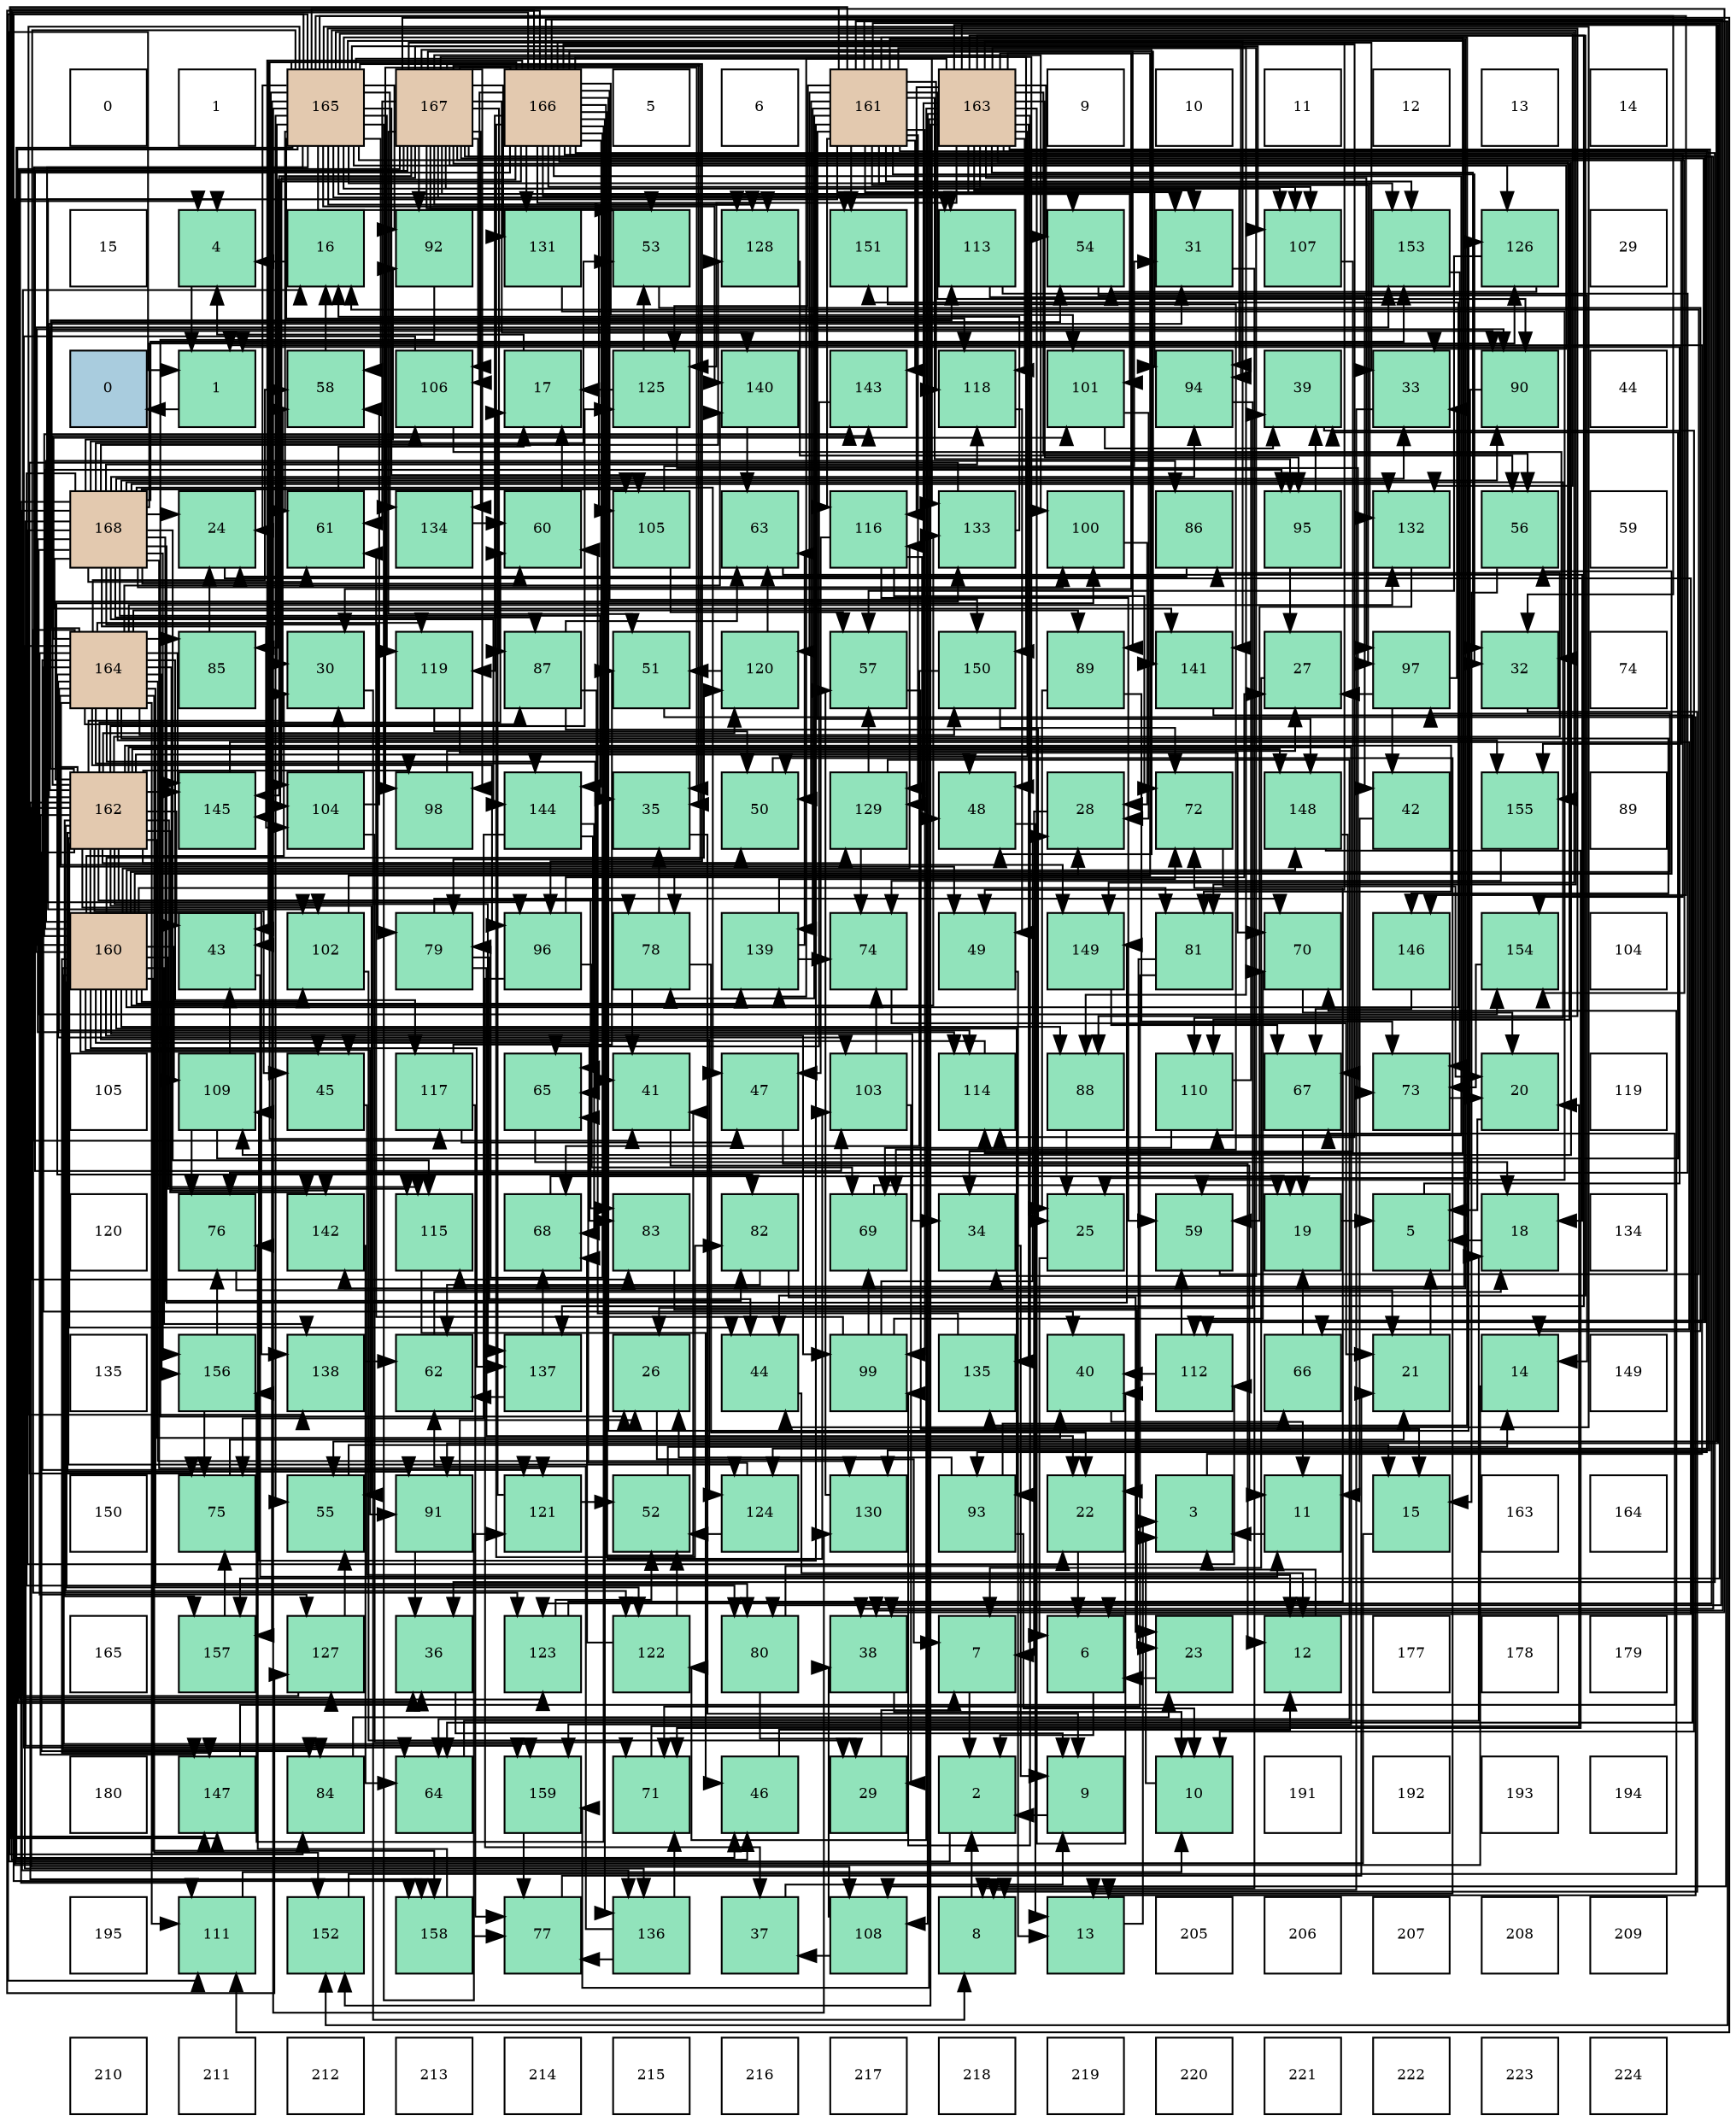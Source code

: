 digraph layout{
 rankdir=TB;
 splines=ortho;
 node [style=filled shape=square fixedsize=true width=0.6];
0[label="0", fontsize=8, fillcolor="#ffffff"];
1[label="1", fontsize=8, fillcolor="#ffffff"];
2[label="165", fontsize=8, fillcolor="#e3c9af"];
3[label="167", fontsize=8, fillcolor="#e3c9af"];
4[label="166", fontsize=8, fillcolor="#e3c9af"];
5[label="5", fontsize=8, fillcolor="#ffffff"];
6[label="6", fontsize=8, fillcolor="#ffffff"];
7[label="161", fontsize=8, fillcolor="#e3c9af"];
8[label="163", fontsize=8, fillcolor="#e3c9af"];
9[label="9", fontsize=8, fillcolor="#ffffff"];
10[label="10", fontsize=8, fillcolor="#ffffff"];
11[label="11", fontsize=8, fillcolor="#ffffff"];
12[label="12", fontsize=8, fillcolor="#ffffff"];
13[label="13", fontsize=8, fillcolor="#ffffff"];
14[label="14", fontsize=8, fillcolor="#ffffff"];
15[label="15", fontsize=8, fillcolor="#ffffff"];
16[label="4", fontsize=8, fillcolor="#91e3bb"];
17[label="16", fontsize=8, fillcolor="#91e3bb"];
18[label="92", fontsize=8, fillcolor="#91e3bb"];
19[label="131", fontsize=8, fillcolor="#91e3bb"];
20[label="53", fontsize=8, fillcolor="#91e3bb"];
21[label="128", fontsize=8, fillcolor="#91e3bb"];
22[label="151", fontsize=8, fillcolor="#91e3bb"];
23[label="113", fontsize=8, fillcolor="#91e3bb"];
24[label="54", fontsize=8, fillcolor="#91e3bb"];
25[label="31", fontsize=8, fillcolor="#91e3bb"];
26[label="107", fontsize=8, fillcolor="#91e3bb"];
27[label="153", fontsize=8, fillcolor="#91e3bb"];
28[label="126", fontsize=8, fillcolor="#91e3bb"];
29[label="29", fontsize=8, fillcolor="#ffffff"];
30[label="0", fontsize=8, fillcolor="#a9ccde"];
31[label="1", fontsize=8, fillcolor="#91e3bb"];
32[label="58", fontsize=8, fillcolor="#91e3bb"];
33[label="106", fontsize=8, fillcolor="#91e3bb"];
34[label="17", fontsize=8, fillcolor="#91e3bb"];
35[label="125", fontsize=8, fillcolor="#91e3bb"];
36[label="140", fontsize=8, fillcolor="#91e3bb"];
37[label="143", fontsize=8, fillcolor="#91e3bb"];
38[label="118", fontsize=8, fillcolor="#91e3bb"];
39[label="101", fontsize=8, fillcolor="#91e3bb"];
40[label="94", fontsize=8, fillcolor="#91e3bb"];
41[label="39", fontsize=8, fillcolor="#91e3bb"];
42[label="33", fontsize=8, fillcolor="#91e3bb"];
43[label="90", fontsize=8, fillcolor="#91e3bb"];
44[label="44", fontsize=8, fillcolor="#ffffff"];
45[label="168", fontsize=8, fillcolor="#e3c9af"];
46[label="24", fontsize=8, fillcolor="#91e3bb"];
47[label="61", fontsize=8, fillcolor="#91e3bb"];
48[label="134", fontsize=8, fillcolor="#91e3bb"];
49[label="60", fontsize=8, fillcolor="#91e3bb"];
50[label="105", fontsize=8, fillcolor="#91e3bb"];
51[label="63", fontsize=8, fillcolor="#91e3bb"];
52[label="116", fontsize=8, fillcolor="#91e3bb"];
53[label="133", fontsize=8, fillcolor="#91e3bb"];
54[label="100", fontsize=8, fillcolor="#91e3bb"];
55[label="86", fontsize=8, fillcolor="#91e3bb"];
56[label="95", fontsize=8, fillcolor="#91e3bb"];
57[label="132", fontsize=8, fillcolor="#91e3bb"];
58[label="56", fontsize=8, fillcolor="#91e3bb"];
59[label="59", fontsize=8, fillcolor="#ffffff"];
60[label="164", fontsize=8, fillcolor="#e3c9af"];
61[label="85", fontsize=8, fillcolor="#91e3bb"];
62[label="30", fontsize=8, fillcolor="#91e3bb"];
63[label="119", fontsize=8, fillcolor="#91e3bb"];
64[label="87", fontsize=8, fillcolor="#91e3bb"];
65[label="51", fontsize=8, fillcolor="#91e3bb"];
66[label="120", fontsize=8, fillcolor="#91e3bb"];
67[label="57", fontsize=8, fillcolor="#91e3bb"];
68[label="150", fontsize=8, fillcolor="#91e3bb"];
69[label="89", fontsize=8, fillcolor="#91e3bb"];
70[label="141", fontsize=8, fillcolor="#91e3bb"];
71[label="27", fontsize=8, fillcolor="#91e3bb"];
72[label="97", fontsize=8, fillcolor="#91e3bb"];
73[label="32", fontsize=8, fillcolor="#91e3bb"];
74[label="74", fontsize=8, fillcolor="#ffffff"];
75[label="162", fontsize=8, fillcolor="#e3c9af"];
76[label="145", fontsize=8, fillcolor="#91e3bb"];
77[label="104", fontsize=8, fillcolor="#91e3bb"];
78[label="98", fontsize=8, fillcolor="#91e3bb"];
79[label="144", fontsize=8, fillcolor="#91e3bb"];
80[label="35", fontsize=8, fillcolor="#91e3bb"];
81[label="50", fontsize=8, fillcolor="#91e3bb"];
82[label="129", fontsize=8, fillcolor="#91e3bb"];
83[label="48", fontsize=8, fillcolor="#91e3bb"];
84[label="28", fontsize=8, fillcolor="#91e3bb"];
85[label="72", fontsize=8, fillcolor="#91e3bb"];
86[label="148", fontsize=8, fillcolor="#91e3bb"];
87[label="42", fontsize=8, fillcolor="#91e3bb"];
88[label="155", fontsize=8, fillcolor="#91e3bb"];
89[label="89", fontsize=8, fillcolor="#ffffff"];
90[label="160", fontsize=8, fillcolor="#e3c9af"];
91[label="43", fontsize=8, fillcolor="#91e3bb"];
92[label="102", fontsize=8, fillcolor="#91e3bb"];
93[label="79", fontsize=8, fillcolor="#91e3bb"];
94[label="96", fontsize=8, fillcolor="#91e3bb"];
95[label="78", fontsize=8, fillcolor="#91e3bb"];
96[label="139", fontsize=8, fillcolor="#91e3bb"];
97[label="74", fontsize=8, fillcolor="#91e3bb"];
98[label="49", fontsize=8, fillcolor="#91e3bb"];
99[label="149", fontsize=8, fillcolor="#91e3bb"];
100[label="81", fontsize=8, fillcolor="#91e3bb"];
101[label="70", fontsize=8, fillcolor="#91e3bb"];
102[label="146", fontsize=8, fillcolor="#91e3bb"];
103[label="154", fontsize=8, fillcolor="#91e3bb"];
104[label="104", fontsize=8, fillcolor="#ffffff"];
105[label="105", fontsize=8, fillcolor="#ffffff"];
106[label="109", fontsize=8, fillcolor="#91e3bb"];
107[label="45", fontsize=8, fillcolor="#91e3bb"];
108[label="117", fontsize=8, fillcolor="#91e3bb"];
109[label="65", fontsize=8, fillcolor="#91e3bb"];
110[label="41", fontsize=8, fillcolor="#91e3bb"];
111[label="47", fontsize=8, fillcolor="#91e3bb"];
112[label="103", fontsize=8, fillcolor="#91e3bb"];
113[label="114", fontsize=8, fillcolor="#91e3bb"];
114[label="88", fontsize=8, fillcolor="#91e3bb"];
115[label="110", fontsize=8, fillcolor="#91e3bb"];
116[label="67", fontsize=8, fillcolor="#91e3bb"];
117[label="73", fontsize=8, fillcolor="#91e3bb"];
118[label="20", fontsize=8, fillcolor="#91e3bb"];
119[label="119", fontsize=8, fillcolor="#ffffff"];
120[label="120", fontsize=8, fillcolor="#ffffff"];
121[label="76", fontsize=8, fillcolor="#91e3bb"];
122[label="142", fontsize=8, fillcolor="#91e3bb"];
123[label="115", fontsize=8, fillcolor="#91e3bb"];
124[label="68", fontsize=8, fillcolor="#91e3bb"];
125[label="83", fontsize=8, fillcolor="#91e3bb"];
126[label="82", fontsize=8, fillcolor="#91e3bb"];
127[label="69", fontsize=8, fillcolor="#91e3bb"];
128[label="34", fontsize=8, fillcolor="#91e3bb"];
129[label="25", fontsize=8, fillcolor="#91e3bb"];
130[label="59", fontsize=8, fillcolor="#91e3bb"];
131[label="19", fontsize=8, fillcolor="#91e3bb"];
132[label="5", fontsize=8, fillcolor="#91e3bb"];
133[label="18", fontsize=8, fillcolor="#91e3bb"];
134[label="134", fontsize=8, fillcolor="#ffffff"];
135[label="135", fontsize=8, fillcolor="#ffffff"];
136[label="156", fontsize=8, fillcolor="#91e3bb"];
137[label="138", fontsize=8, fillcolor="#91e3bb"];
138[label="62", fontsize=8, fillcolor="#91e3bb"];
139[label="137", fontsize=8, fillcolor="#91e3bb"];
140[label="26", fontsize=8, fillcolor="#91e3bb"];
141[label="44", fontsize=8, fillcolor="#91e3bb"];
142[label="99", fontsize=8, fillcolor="#91e3bb"];
143[label="135", fontsize=8, fillcolor="#91e3bb"];
144[label="40", fontsize=8, fillcolor="#91e3bb"];
145[label="112", fontsize=8, fillcolor="#91e3bb"];
146[label="66", fontsize=8, fillcolor="#91e3bb"];
147[label="21", fontsize=8, fillcolor="#91e3bb"];
148[label="14", fontsize=8, fillcolor="#91e3bb"];
149[label="149", fontsize=8, fillcolor="#ffffff"];
150[label="150", fontsize=8, fillcolor="#ffffff"];
151[label="75", fontsize=8, fillcolor="#91e3bb"];
152[label="55", fontsize=8, fillcolor="#91e3bb"];
153[label="91", fontsize=8, fillcolor="#91e3bb"];
154[label="121", fontsize=8, fillcolor="#91e3bb"];
155[label="52", fontsize=8, fillcolor="#91e3bb"];
156[label="124", fontsize=8, fillcolor="#91e3bb"];
157[label="130", fontsize=8, fillcolor="#91e3bb"];
158[label="93", fontsize=8, fillcolor="#91e3bb"];
159[label="22", fontsize=8, fillcolor="#91e3bb"];
160[label="3", fontsize=8, fillcolor="#91e3bb"];
161[label="11", fontsize=8, fillcolor="#91e3bb"];
162[label="15", fontsize=8, fillcolor="#91e3bb"];
163[label="163", fontsize=8, fillcolor="#ffffff"];
164[label="164", fontsize=8, fillcolor="#ffffff"];
165[label="165", fontsize=8, fillcolor="#ffffff"];
166[label="157", fontsize=8, fillcolor="#91e3bb"];
167[label="127", fontsize=8, fillcolor="#91e3bb"];
168[label="36", fontsize=8, fillcolor="#91e3bb"];
169[label="123", fontsize=8, fillcolor="#91e3bb"];
170[label="122", fontsize=8, fillcolor="#91e3bb"];
171[label="80", fontsize=8, fillcolor="#91e3bb"];
172[label="38", fontsize=8, fillcolor="#91e3bb"];
173[label="7", fontsize=8, fillcolor="#91e3bb"];
174[label="6", fontsize=8, fillcolor="#91e3bb"];
175[label="23", fontsize=8, fillcolor="#91e3bb"];
176[label="12", fontsize=8, fillcolor="#91e3bb"];
177[label="177", fontsize=8, fillcolor="#ffffff"];
178[label="178", fontsize=8, fillcolor="#ffffff"];
179[label="179", fontsize=8, fillcolor="#ffffff"];
180[label="180", fontsize=8, fillcolor="#ffffff"];
181[label="147", fontsize=8, fillcolor="#91e3bb"];
182[label="84", fontsize=8, fillcolor="#91e3bb"];
183[label="64", fontsize=8, fillcolor="#91e3bb"];
184[label="159", fontsize=8, fillcolor="#91e3bb"];
185[label="71", fontsize=8, fillcolor="#91e3bb"];
186[label="46", fontsize=8, fillcolor="#91e3bb"];
187[label="29", fontsize=8, fillcolor="#91e3bb"];
188[label="2", fontsize=8, fillcolor="#91e3bb"];
189[label="9", fontsize=8, fillcolor="#91e3bb"];
190[label="10", fontsize=8, fillcolor="#91e3bb"];
191[label="191", fontsize=8, fillcolor="#ffffff"];
192[label="192", fontsize=8, fillcolor="#ffffff"];
193[label="193", fontsize=8, fillcolor="#ffffff"];
194[label="194", fontsize=8, fillcolor="#ffffff"];
195[label="195", fontsize=8, fillcolor="#ffffff"];
196[label="111", fontsize=8, fillcolor="#91e3bb"];
197[label="152", fontsize=8, fillcolor="#91e3bb"];
198[label="158", fontsize=8, fillcolor="#91e3bb"];
199[label="77", fontsize=8, fillcolor="#91e3bb"];
200[label="136", fontsize=8, fillcolor="#91e3bb"];
201[label="37", fontsize=8, fillcolor="#91e3bb"];
202[label="108", fontsize=8, fillcolor="#91e3bb"];
203[label="8", fontsize=8, fillcolor="#91e3bb"];
204[label="13", fontsize=8, fillcolor="#91e3bb"];
205[label="205", fontsize=8, fillcolor="#ffffff"];
206[label="206", fontsize=8, fillcolor="#ffffff"];
207[label="207", fontsize=8, fillcolor="#ffffff"];
208[label="208", fontsize=8, fillcolor="#ffffff"];
209[label="209", fontsize=8, fillcolor="#ffffff"];
210[label="210", fontsize=8, fillcolor="#ffffff"];
211[label="211", fontsize=8, fillcolor="#ffffff"];
212[label="212", fontsize=8, fillcolor="#ffffff"];
213[label="213", fontsize=8, fillcolor="#ffffff"];
214[label="214", fontsize=8, fillcolor="#ffffff"];
215[label="215", fontsize=8, fillcolor="#ffffff"];
216[label="216", fontsize=8, fillcolor="#ffffff"];
217[label="217", fontsize=8, fillcolor="#ffffff"];
218[label="218", fontsize=8, fillcolor="#ffffff"];
219[label="219", fontsize=8, fillcolor="#ffffff"];
220[label="220", fontsize=8, fillcolor="#ffffff"];
221[label="221", fontsize=8, fillcolor="#ffffff"];
222[label="222", fontsize=8, fillcolor="#ffffff"];
223[label="223", fontsize=8, fillcolor="#ffffff"];
224[label="224", fontsize=8, fillcolor="#ffffff"];
edge [constraint=false, style=vis];31 -> 30;
188 -> 31;
160 -> 31;
16 -> 31;
132 -> 31;
174 -> 188;
173 -> 188;
203 -> 188;
189 -> 188;
190 -> 160;
161 -> 160;
176 -> 160;
204 -> 160;
148 -> 16;
162 -> 16;
17 -> 16;
34 -> 16;
133 -> 132;
131 -> 132;
118 -> 132;
147 -> 132;
159 -> 174;
175 -> 174;
46 -> 174;
129 -> 174;
140 -> 173;
71 -> 173;
84 -> 173;
187 -> 173;
62 -> 203;
25 -> 203;
73 -> 203;
42 -> 203;
128 -> 189;
80 -> 189;
168 -> 189;
201 -> 189;
172 -> 190;
41 -> 190;
144 -> 161;
110 -> 161;
87 -> 161;
91 -> 161;
141 -> 176;
107 -> 176;
186 -> 176;
111 -> 176;
83 -> 204;
98 -> 204;
81 -> 204;
65 -> 204;
155 -> 148;
20 -> 148;
24 -> 148;
152 -> 162;
58 -> 162;
67 -> 162;
32 -> 17;
130 -> 17;
49 -> 34;
47 -> 34;
138 -> 133;
51 -> 133;
183 -> 133;
109 -> 133;
146 -> 131;
116 -> 131;
124 -> 131;
127 -> 131;
101 -> 118;
185 -> 118;
85 -> 118;
117 -> 118;
97 -> 147;
151 -> 147;
121 -> 147;
199 -> 147;
95 -> 159;
95 -> 80;
95 -> 110;
93 -> 159;
93 -> 141;
93 -> 101;
171 -> 159;
171 -> 187;
100 -> 159;
100 -> 185;
126 -> 175;
126 -> 138;
125 -> 175;
182 -> 175;
61 -> 46;
55 -> 46;
64 -> 129;
64 -> 51;
64 -> 109;
114 -> 129;
69 -> 129;
69 -> 117;
43 -> 129;
153 -> 140;
153 -> 168;
18 -> 140;
158 -> 190;
158 -> 140;
158 -> 146;
40 -> 140;
56 -> 71;
56 -> 41;
94 -> 71;
94 -> 201;
94 -> 127;
72 -> 71;
72 -> 42;
72 -> 87;
78 -> 71;
142 -> 84;
142 -> 47;
142 -> 127;
142 -> 101;
54 -> 84;
39 -> 84;
39 -> 41;
92 -> 84;
92 -> 187;
112 -> 187;
112 -> 97;
77 -> 62;
77 -> 32;
77 -> 185;
50 -> 25;
50 -> 67;
33 -> 73;
33 -> 183;
26 -> 128;
202 -> 201;
202 -> 172;
106 -> 41;
106 -> 91;
106 -> 121;
115 -> 41;
115 -> 127;
196 -> 190;
145 -> 144;
145 -> 130;
23 -> 87;
23 -> 121;
113 -> 107;
123 -> 186;
52 -> 111;
52 -> 83;
52 -> 130;
52 -> 85;
108 -> 111;
108 -> 65;
108 -> 199;
38 -> 98;
63 -> 81;
63 -> 101;
66 -> 65;
66 -> 51;
154 -> 34;
154 -> 155;
170 -> 155;
170 -> 124;
169 -> 155;
169 -> 85;
156 -> 155;
156 -> 109;
35 -> 34;
35 -> 20;
35 -> 117;
28 -> 24;
28 -> 67;
167 -> 17;
167 -> 152;
21 -> 58;
82 -> 67;
82 -> 183;
82 -> 97;
157 -> 67;
19 -> 130;
57 -> 130;
53 -> 17;
53 -> 151;
48 -> 49;
143 -> 49;
200 -> 138;
200 -> 185;
200 -> 199;
139 -> 138;
139 -> 124;
137 -> 138;
96 -> 51;
96 -> 85;
96 -> 97;
36 -> 51;
70 -> 183;
122 -> 183;
37 -> 109;
79 -> 109;
79 -> 124;
79 -> 151;
76 -> 146;
102 -> 116;
181 -> 116;
86 -> 116;
86 -> 185;
99 -> 116;
68 -> 124;
68 -> 85;
22 -> 127;
197 -> 101;
27 -> 117;
103 -> 117;
88 -> 97;
136 -> 151;
136 -> 121;
166 -> 151;
198 -> 121;
198 -> 199;
184 -> 199;
90 -> 62;
90 -> 128;
90 -> 107;
90 -> 58;
90 -> 100;
90 -> 125;
90 -> 182;
90 -> 55;
90 -> 114;
90 -> 43;
90 -> 153;
90 -> 158;
90 -> 56;
90 -> 72;
90 -> 142;
90 -> 92;
90 -> 106;
90 -> 123;
90 -> 52;
90 -> 66;
90 -> 170;
90 -> 156;
90 -> 53;
90 -> 139;
90 -> 137;
90 -> 96;
90 -> 37;
90 -> 181;
90 -> 86;
90 -> 22;
90 -> 27;
90 -> 198;
90 -> 184;
7 -> 25;
7 -> 73;
7 -> 128;
7 -> 81;
7 -> 95;
7 -> 182;
7 -> 43;
7 -> 158;
7 -> 56;
7 -> 72;
7 -> 142;
7 -> 92;
7 -> 202;
7 -> 106;
7 -> 52;
7 -> 38;
7 -> 66;
7 -> 35;
7 -> 82;
7 -> 57;
7 -> 143;
7 -> 96;
7 -> 122;
7 -> 37;
7 -> 181;
7 -> 86;
7 -> 22;
7 -> 197;
7 -> 27;
7 -> 166;
75 -> 25;
75 -> 144;
75 -> 91;
75 -> 141;
75 -> 107;
75 -> 83;
75 -> 81;
75 -> 152;
75 -> 32;
75 -> 49;
75 -> 95;
75 -> 100;
75 -> 125;
75 -> 182;
75 -> 55;
75 -> 43;
75 -> 153;
75 -> 78;
75 -> 54;
75 -> 92;
75 -> 202;
75 -> 23;
75 -> 123;
75 -> 66;
75 -> 170;
75 -> 156;
75 -> 35;
75 -> 82;
75 -> 53;
75 -> 139;
75 -> 137;
75 -> 122;
75 -> 37;
75 -> 76;
75 -> 181;
75 -> 86;
75 -> 166;
75 -> 198;
75 -> 184;
8 -> 62;
8 -> 25;
8 -> 73;
8 -> 144;
8 -> 141;
8 -> 81;
8 -> 24;
8 -> 152;
8 -> 58;
8 -> 95;
8 -> 114;
8 -> 153;
8 -> 40;
8 -> 56;
8 -> 72;
8 -> 142;
8 -> 26;
8 -> 202;
8 -> 106;
8 -> 123;
8 -> 52;
8 -> 38;
8 -> 170;
8 -> 156;
8 -> 35;
8 -> 82;
8 -> 157;
8 -> 143;
8 -> 139;
8 -> 96;
8 -> 197;
8 -> 184;
60 -> 144;
60 -> 110;
60 -> 98;
60 -> 24;
60 -> 32;
60 -> 171;
60 -> 126;
60 -> 61;
60 -> 64;
60 -> 69;
60 -> 94;
60 -> 39;
60 -> 112;
60 -> 196;
60 -> 113;
60 -> 108;
60 -> 63;
60 -> 154;
60 -> 169;
60 -> 167;
60 -> 157;
60 -> 57;
60 -> 200;
60 -> 36;
60 -> 122;
60 -> 79;
60 -> 76;
60 -> 102;
60 -> 99;
60 -> 68;
60 -> 197;
60 -> 88;
60 -> 136;
2 -> 46;
2 -> 62;
2 -> 73;
2 -> 42;
2 -> 80;
2 -> 168;
2 -> 172;
2 -> 110;
2 -> 91;
2 -> 141;
2 -> 186;
2 -> 20;
2 -> 24;
2 -> 152;
2 -> 32;
2 -> 47;
2 -> 100;
2 -> 125;
2 -> 114;
2 -> 18;
2 -> 40;
2 -> 94;
2 -> 50;
2 -> 26;
2 -> 196;
2 -> 113;
2 -> 108;
2 -> 38;
2 -> 63;
2 -> 154;
2 -> 21;
2 -> 157;
2 -> 57;
2 -> 53;
2 -> 48;
2 -> 137;
2 -> 36;
2 -> 70;
2 -> 102;
2 -> 99;
2 -> 22;
2 -> 27;
2 -> 103;
2 -> 166;
2 -> 198;
4 -> 42;
4 -> 168;
4 -> 172;
4 -> 110;
4 -> 91;
4 -> 186;
4 -> 83;
4 -> 93;
4 -> 171;
4 -> 126;
4 -> 61;
4 -> 78;
4 -> 39;
4 -> 112;
4 -> 77;
4 -> 33;
4 -> 26;
4 -> 115;
4 -> 145;
4 -> 23;
4 -> 113;
4 -> 63;
4 -> 169;
4 -> 28;
4 -> 167;
4 -> 21;
4 -> 19;
4 -> 200;
4 -> 70;
4 -> 79;
4 -> 76;
4 -> 181;
4 -> 68;
4 -> 103;
4 -> 88;
4 -> 136;
3 -> 80;
3 -> 168;
3 -> 172;
3 -> 83;
3 -> 98;
3 -> 65;
3 -> 20;
3 -> 47;
3 -> 93;
3 -> 64;
3 -> 69;
3 -> 18;
3 -> 40;
3 -> 94;
3 -> 78;
3 -> 54;
3 -> 39;
3 -> 112;
3 -> 77;
3 -> 50;
3 -> 33;
3 -> 26;
3 -> 115;
3 -> 196;
3 -> 145;
3 -> 23;
3 -> 169;
3 -> 28;
3 -> 167;
3 -> 21;
3 -> 19;
3 -> 48;
3 -> 36;
3 -> 76;
3 -> 68;
3 -> 88;
45 -> 46;
45 -> 42;
45 -> 80;
45 -> 111;
45 -> 20;
45 -> 49;
45 -> 47;
45 -> 93;
45 -> 171;
45 -> 126;
45 -> 64;
45 -> 43;
45 -> 18;
45 -> 40;
45 -> 54;
45 -> 77;
45 -> 50;
45 -> 33;
45 -> 115;
45 -> 196;
45 -> 145;
45 -> 113;
45 -> 123;
45 -> 38;
45 -> 154;
45 -> 28;
45 -> 21;
45 -> 57;
45 -> 200;
45 -> 70;
45 -> 79;
45 -> 99;
45 -> 27;
45 -> 103;
45 -> 136;
45 -> 184;
edge [constraint=true, style=invis];
0 -> 15 -> 30 -> 45 -> 60 -> 75 -> 90 -> 105 -> 120 -> 135 -> 150 -> 165 -> 180 -> 195 -> 210;
1 -> 16 -> 31 -> 46 -> 61 -> 76 -> 91 -> 106 -> 121 -> 136 -> 151 -> 166 -> 181 -> 196 -> 211;
2 -> 17 -> 32 -> 47 -> 62 -> 77 -> 92 -> 107 -> 122 -> 137 -> 152 -> 167 -> 182 -> 197 -> 212;
3 -> 18 -> 33 -> 48 -> 63 -> 78 -> 93 -> 108 -> 123 -> 138 -> 153 -> 168 -> 183 -> 198 -> 213;
4 -> 19 -> 34 -> 49 -> 64 -> 79 -> 94 -> 109 -> 124 -> 139 -> 154 -> 169 -> 184 -> 199 -> 214;
5 -> 20 -> 35 -> 50 -> 65 -> 80 -> 95 -> 110 -> 125 -> 140 -> 155 -> 170 -> 185 -> 200 -> 215;
6 -> 21 -> 36 -> 51 -> 66 -> 81 -> 96 -> 111 -> 126 -> 141 -> 156 -> 171 -> 186 -> 201 -> 216;
7 -> 22 -> 37 -> 52 -> 67 -> 82 -> 97 -> 112 -> 127 -> 142 -> 157 -> 172 -> 187 -> 202 -> 217;
8 -> 23 -> 38 -> 53 -> 68 -> 83 -> 98 -> 113 -> 128 -> 143 -> 158 -> 173 -> 188 -> 203 -> 218;
9 -> 24 -> 39 -> 54 -> 69 -> 84 -> 99 -> 114 -> 129 -> 144 -> 159 -> 174 -> 189 -> 204 -> 219;
10 -> 25 -> 40 -> 55 -> 70 -> 85 -> 100 -> 115 -> 130 -> 145 -> 160 -> 175 -> 190 -> 205 -> 220;
11 -> 26 -> 41 -> 56 -> 71 -> 86 -> 101 -> 116 -> 131 -> 146 -> 161 -> 176 -> 191 -> 206 -> 221;
12 -> 27 -> 42 -> 57 -> 72 -> 87 -> 102 -> 117 -> 132 -> 147 -> 162 -> 177 -> 192 -> 207 -> 222;
13 -> 28 -> 43 -> 58 -> 73 -> 88 -> 103 -> 118 -> 133 -> 148 -> 163 -> 178 -> 193 -> 208 -> 223;
14 -> 29 -> 44 -> 59 -> 74 -> 89 -> 104 -> 119 -> 134 -> 149 -> 164 -> 179 -> 194 -> 209 -> 224;
rank = same {0 -> 1 -> 2 -> 3 -> 4 -> 5 -> 6 -> 7 -> 8 -> 9 -> 10 -> 11 -> 12 -> 13 -> 14};
rank = same {15 -> 16 -> 17 -> 18 -> 19 -> 20 -> 21 -> 22 -> 23 -> 24 -> 25 -> 26 -> 27 -> 28 -> 29};
rank = same {30 -> 31 -> 32 -> 33 -> 34 -> 35 -> 36 -> 37 -> 38 -> 39 -> 40 -> 41 -> 42 -> 43 -> 44};
rank = same {45 -> 46 -> 47 -> 48 -> 49 -> 50 -> 51 -> 52 -> 53 -> 54 -> 55 -> 56 -> 57 -> 58 -> 59};
rank = same {60 -> 61 -> 62 -> 63 -> 64 -> 65 -> 66 -> 67 -> 68 -> 69 -> 70 -> 71 -> 72 -> 73 -> 74};
rank = same {75 -> 76 -> 77 -> 78 -> 79 -> 80 -> 81 -> 82 -> 83 -> 84 -> 85 -> 86 -> 87 -> 88 -> 89};
rank = same {90 -> 91 -> 92 -> 93 -> 94 -> 95 -> 96 -> 97 -> 98 -> 99 -> 100 -> 101 -> 102 -> 103 -> 104};
rank = same {105 -> 106 -> 107 -> 108 -> 109 -> 110 -> 111 -> 112 -> 113 -> 114 -> 115 -> 116 -> 117 -> 118 -> 119};
rank = same {120 -> 121 -> 122 -> 123 -> 124 -> 125 -> 126 -> 127 -> 128 -> 129 -> 130 -> 131 -> 132 -> 133 -> 134};
rank = same {135 -> 136 -> 137 -> 138 -> 139 -> 140 -> 141 -> 142 -> 143 -> 144 -> 145 -> 146 -> 147 -> 148 -> 149};
rank = same {150 -> 151 -> 152 -> 153 -> 154 -> 155 -> 156 -> 157 -> 158 -> 159 -> 160 -> 161 -> 162 -> 163 -> 164};
rank = same {165 -> 166 -> 167 -> 168 -> 169 -> 170 -> 171 -> 172 -> 173 -> 174 -> 175 -> 176 -> 177 -> 178 -> 179};
rank = same {180 -> 181 -> 182 -> 183 -> 184 -> 185 -> 186 -> 187 -> 188 -> 189 -> 190 -> 191 -> 192 -> 193 -> 194};
rank = same {195 -> 196 -> 197 -> 198 -> 199 -> 200 -> 201 -> 202 -> 203 -> 204 -> 205 -> 206 -> 207 -> 208 -> 209};
rank = same {210 -> 211 -> 212 -> 213 -> 214 -> 215 -> 216 -> 217 -> 218 -> 219 -> 220 -> 221 -> 222 -> 223 -> 224};
}